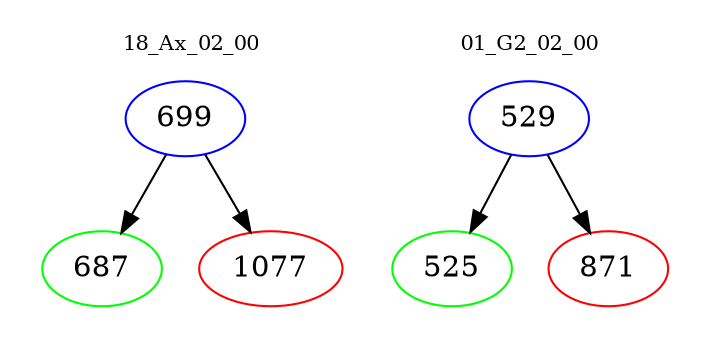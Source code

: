 digraph{
subgraph cluster_0 {
color = white
label = "18_Ax_02_00";
fontsize=10;
T0_699 [label="699", color="blue"]
T0_699 -> T0_687 [color="black"]
T0_687 [label="687", color="green"]
T0_699 -> T0_1077 [color="black"]
T0_1077 [label="1077", color="red"]
}
subgraph cluster_1 {
color = white
label = "01_G2_02_00";
fontsize=10;
T1_529 [label="529", color="blue"]
T1_529 -> T1_525 [color="black"]
T1_525 [label="525", color="green"]
T1_529 -> T1_871 [color="black"]
T1_871 [label="871", color="red"]
}
}
